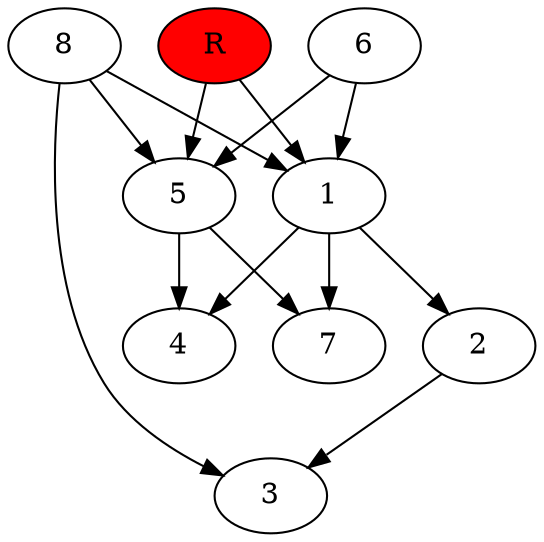 digraph prb29540 {
	1
	2
	3
	4
	5
	6
	7
	8
	R [fillcolor="#ff0000" style=filled]
	1 -> 2
	1 -> 4
	1 -> 7
	2 -> 3
	5 -> 4
	5 -> 7
	6 -> 1
	6 -> 5
	8 -> 1
	8 -> 3
	8 -> 5
	R -> 1
	R -> 5
}
